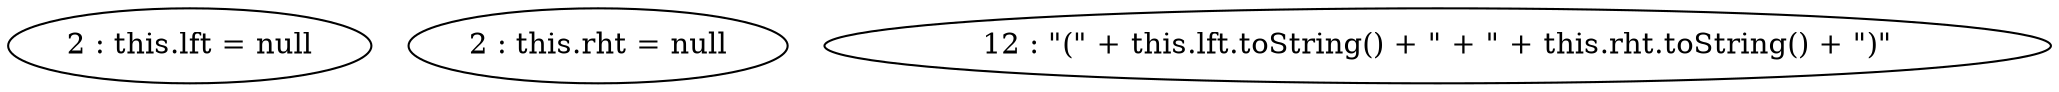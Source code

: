 digraph G {
"2 : this.lft = null"
"2 : this.rht = null"
"12 : \"(\" + this.lft.toString() + \" + \" + this.rht.toString() + \")\""
}